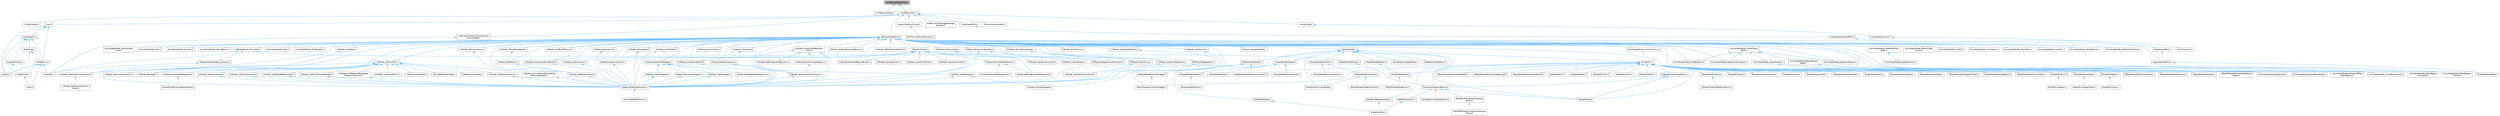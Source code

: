 digraph "ConfigAccessTracking.h"
{
 // INTERACTIVE_SVG=YES
 // LATEX_PDF_SIZE
  bgcolor="transparent";
  edge [fontname=Helvetica,fontsize=10,labelfontname=Helvetica,labelfontsize=10];
  node [fontname=Helvetica,fontsize=10,shape=box,height=0.2,width=0.4];
  Node1 [id="Node000001",label="ConfigAccessTracking.h",height=0.2,width=0.4,color="gray40", fillcolor="grey60", style="filled", fontcolor="black",tooltip=" "];
  Node1 -> Node2 [id="edge1_Node000001_Node000002",dir="back",color="steelblue1",style="solid",tooltip=" "];
  Node2 [id="Node000002",label="ConfigAccessData.h",height=0.2,width=0.4,color="grey40", fillcolor="white", style="filled",URL="$db/d33/ConfigAccessData_8h.html",tooltip=" "];
  Node1 -> Node3 [id="edge2_Node000001_Node000003",dir="back",color="steelblue1",style="solid",tooltip=" "];
  Node3 [id="Node000003",label="ConfigCacheIni.h",height=0.2,width=0.4,color="grey40", fillcolor="white", style="filled",URL="$dd/d3f/ConfigCacheIni_8h.html",tooltip=" "];
  Node3 -> Node4 [id="edge3_Node000003_Node000004",dir="back",color="steelblue1",style="solid",tooltip=" "];
  Node4 [id="Node000004",label="ConfigContext.h",height=0.2,width=0.4,color="grey40", fillcolor="white", style="filled",URL="$d7/d2e/ConfigContext_8h.html",tooltip=" "];
  Node3 -> Node5 [id="edge4_Node000003_Node000005",dir="back",color="steelblue1",style="solid",tooltip=" "];
  Node5 [id="Node000005",label="Core.h",height=0.2,width=0.4,color="grey40", fillcolor="white", style="filled",URL="$d6/dd7/Core_8h.html",tooltip=" "];
  Node5 -> Node6 [id="edge5_Node000005_Node000006",dir="back",color="steelblue1",style="solid",tooltip=" "];
  Node6 [id="Node000006",label="CoreUObject.h",height=0.2,width=0.4,color="grey40", fillcolor="white", style="filled",URL="$d0/ded/CoreUObject_8h.html",tooltip=" "];
  Node6 -> Node7 [id="edge6_Node000006_Node000007",dir="back",color="steelblue1",style="solid",tooltip=" "];
  Node7 [id="Node000007",label="Engine.h",height=0.2,width=0.4,color="grey40", fillcolor="white", style="filled",URL="$d1/d34/Public_2Engine_8h.html",tooltip=" "];
  Node6 -> Node8 [id="edge7_Node000006_Node000008",dir="back",color="steelblue1",style="solid",tooltip=" "];
  Node8 [id="Node000008",label="EngineMinimal.h",height=0.2,width=0.4,color="grey40", fillcolor="white", style="filled",URL="$d0/d2c/EngineMinimal_8h.html",tooltip=" "];
  Node8 -> Node7 [id="edge8_Node000008_Node000007",dir="back",color="steelblue1",style="solid",tooltip=" "];
  Node6 -> Node9 [id="edge9_Node000006_Node000009",dir="back",color="steelblue1",style="solid",tooltip=" "];
  Node9 [id="Node000009",label="SlateBasics.h",height=0.2,width=0.4,color="grey40", fillcolor="white", style="filled",URL="$da/d2f/SlateBasics_8h.html",tooltip=" "];
  Node9 -> Node7 [id="edge10_Node000009_Node000007",dir="back",color="steelblue1",style="solid",tooltip=" "];
  Node9 -> Node10 [id="edge11_Node000009_Node000010",dir="back",color="steelblue1",style="solid",tooltip=" "];
  Node10 [id="Node000010",label="Slate.h",height=0.2,width=0.4,color="grey40", fillcolor="white", style="filled",URL="$d2/dc0/Slate_8h.html",tooltip=" "];
  Node9 -> Node11 [id="edge12_Node000009_Node000011",dir="back",color="steelblue1",style="solid",tooltip=" "];
  Node11 [id="Node000011",label="SlateExtras.h",height=0.2,width=0.4,color="grey40", fillcolor="white", style="filled",URL="$d8/dec/SlateExtras_8h.html",tooltip=" "];
  Node11 -> Node10 [id="edge13_Node000011_Node000010",dir="back",color="steelblue1",style="solid",tooltip=" "];
  Node9 -> Node12 [id="edge14_Node000009_Node000012",dir="back",color="steelblue1",style="solid",tooltip=" "];
  Node12 [id="Node000012",label="UnrealEd.h",height=0.2,width=0.4,color="grey40", fillcolor="white", style="filled",URL="$d2/d5f/UnrealEd_8h.html",tooltip=" "];
  Node6 -> Node13 [id="edge15_Node000006_Node000013",dir="back",color="steelblue1",style="solid",tooltip=" "];
  Node13 [id="Node000013",label="SlateCore.h",height=0.2,width=0.4,color="grey40", fillcolor="white", style="filled",URL="$dc/d03/SlateCore_8h.html",tooltip=" "];
  Node13 -> Node7 [id="edge16_Node000013_Node000007",dir="back",color="steelblue1",style="solid",tooltip=" "];
  Node13 -> Node9 [id="edge17_Node000013_Node000009",dir="back",color="steelblue1",style="solid",tooltip=" "];
  Node5 -> Node7 [id="edge18_Node000005_Node000007",dir="back",color="steelblue1",style="solid",tooltip=" "];
  Node5 -> Node9 [id="edge19_Node000005_Node000009",dir="back",color="steelblue1",style="solid",tooltip=" "];
  Node3 -> Node14 [id="edge20_Node000003_Node000014",dir="back",color="steelblue1",style="solid",tooltip=" "];
  Node14 [id="Node000014",label="CoreSharedPCH.h",height=0.2,width=0.4,color="grey40", fillcolor="white", style="filled",URL="$d8/de5/CoreSharedPCH_8h.html",tooltip=" "];
  Node14 -> Node15 [id="edge21_Node000014_Node000015",dir="back",color="steelblue1",style="solid",tooltip=" "];
  Node15 [id="Node000015",label="CoreUObjectSharedPCH.h",height=0.2,width=0.4,color="grey40", fillcolor="white", style="filled",URL="$de/d2f/CoreUObjectSharedPCH_8h.html",tooltip=" "];
  Node15 -> Node16 [id="edge22_Node000015_Node000016",dir="back",color="steelblue1",style="solid",tooltip=" "];
  Node16 [id="Node000016",label="SlateSharedPCH.h",height=0.2,width=0.4,color="grey40", fillcolor="white", style="filled",URL="$d1/dfc/SlateSharedPCH_8h.html",tooltip=" "];
  Node16 -> Node17 [id="edge23_Node000016_Node000017",dir="back",color="steelblue1",style="solid",tooltip=" "];
  Node17 [id="Node000017",label="EngineSharedPCH.h",height=0.2,width=0.4,color="grey40", fillcolor="white", style="filled",URL="$dc/dbb/EngineSharedPCH_8h.html",tooltip=" "];
  Node17 -> Node18 [id="edge24_Node000017_Node000018",dir="back",color="steelblue1",style="solid",tooltip=" "];
  Node18 [id="Node000018",label="UnrealEdSharedPCH.h",height=0.2,width=0.4,color="grey40", fillcolor="white", style="filled",URL="$d1/de6/UnrealEdSharedPCH_8h.html",tooltip=" "];
  Node3 -> Node19 [id="edge25_Node000003_Node000019",dir="back",color="steelblue1",style="solid",tooltip=" "];
  Node19 [id="Node000019",label="EdGraphNodeUtils.h",height=0.2,width=0.4,color="grey40", fillcolor="white", style="filled",URL="$de/dc2/EdGraphNodeUtils_8h.html",tooltip=" "];
  Node19 -> Node20 [id="edge26_Node000019_Node000020",dir="back",color="steelblue1",style="solid",tooltip=" "];
  Node20 [id="Node000020",label="AnimGraphNode_AimOffsetLookAt.h",height=0.2,width=0.4,color="grey40", fillcolor="white", style="filled",URL="$d2/daa/AnimGraphNode__AimOffsetLookAt_8h.html",tooltip=" "];
  Node19 -> Node21 [id="edge27_Node000019_Node000021",dir="back",color="steelblue1",style="solid",tooltip=" "];
  Node21 [id="Node000021",label="AnimGraphNode_AnimDynamics.h",height=0.2,width=0.4,color="grey40", fillcolor="white", style="filled",URL="$da/dc2/AnimGraphNode__AnimDynamics_8h.html",tooltip=" "];
  Node19 -> Node22 [id="edge28_Node000019_Node000022",dir="back",color="steelblue1",style="solid",tooltip=" "];
  Node22 [id="Node000022",label="AnimGraphNode_AssetPlayer\lBase.h",height=0.2,width=0.4,color="grey40", fillcolor="white", style="filled",URL="$d1/d4f/AnimGraphNode__AssetPlayerBase_8h.html",tooltip=" "];
  Node22 -> Node23 [id="edge29_Node000022_Node000023",dir="back",color="steelblue1",style="solid",tooltip=" "];
  Node23 [id="Node000023",label="AnimGraphNode_BlendSpace\lBase.h",height=0.2,width=0.4,color="grey40", fillcolor="white", style="filled",URL="$d7/d6d/AnimGraphNode__BlendSpaceBase_8h.html",tooltip=" "];
  Node23 -> Node20 [id="edge30_Node000023_Node000020",dir="back",color="steelblue1",style="solid",tooltip=" "];
  Node23 -> Node24 [id="edge31_Node000023_Node000024",dir="back",color="steelblue1",style="solid",tooltip=" "];
  Node24 [id="Node000024",label="AnimGraphNode_BlendSpace\lEvaluator.h",height=0.2,width=0.4,color="grey40", fillcolor="white", style="filled",URL="$d0/d5d/AnimGraphNode__BlendSpaceEvaluator_8h.html",tooltip=" "];
  Node23 -> Node25 [id="edge32_Node000023_Node000025",dir="back",color="steelblue1",style="solid",tooltip=" "];
  Node25 [id="Node000025",label="AnimGraphNode_BlendSpace\lPlayer.h",height=0.2,width=0.4,color="grey40", fillcolor="white", style="filled",URL="$d2/d22/AnimGraphNode__BlendSpacePlayer_8h.html",tooltip=" "];
  Node23 -> Node26 [id="edge33_Node000023_Node000026",dir="back",color="steelblue1",style="solid",tooltip=" "];
  Node26 [id="Node000026",label="AnimGraphNode_RotationOffset\lBlendSpace.h",height=0.2,width=0.4,color="grey40", fillcolor="white", style="filled",URL="$dc/dd5/AnimGraphNode__RotationOffsetBlendSpace_8h.html",tooltip=" "];
  Node22 -> Node27 [id="edge34_Node000022_Node000027",dir="back",color="steelblue1",style="solid",tooltip=" "];
  Node27 [id="Node000027",label="AnimGraphNode_PoseByName.h",height=0.2,width=0.4,color="grey40", fillcolor="white", style="filled",URL="$d7/d02/AnimGraphNode__PoseByName_8h.html",tooltip=" "];
  Node22 -> Node28 [id="edge35_Node000022_Node000028",dir="back",color="steelblue1",style="solid",tooltip=" "];
  Node28 [id="Node000028",label="AnimGraphNode_PoseHandler.h",height=0.2,width=0.4,color="grey40", fillcolor="white", style="filled",URL="$df/dfb/AnimGraphNode__PoseHandler_8h.html",tooltip=" "];
  Node28 -> Node29 [id="edge36_Node000028_Node000029",dir="back",color="steelblue1",style="solid",tooltip=" "];
  Node29 [id="Node000029",label="AnimGraphNode_PoseBlendNode.h",height=0.2,width=0.4,color="grey40", fillcolor="white", style="filled",URL="$de/d70/AnimGraphNode__PoseBlendNode_8h.html",tooltip=" "];
  Node28 -> Node30 [id="edge37_Node000028_Node000030",dir="back",color="steelblue1",style="solid",tooltip=" "];
  Node30 [id="Node000030",label="AnimGraphNode_PoseDriver.h",height=0.2,width=0.4,color="grey40", fillcolor="white", style="filled",URL="$d7/d7d/AnimGraphNode__PoseDriver_8h.html",tooltip=" "];
  Node22 -> Node31 [id="edge38_Node000022_Node000031",dir="back",color="steelblue1",style="solid",tooltip=" "];
  Node31 [id="Node000031",label="AnimGraphNode_SequenceEvaluator.h",height=0.2,width=0.4,color="grey40", fillcolor="white", style="filled",URL="$d1/d1c/AnimGraphNode__SequenceEvaluator_8h.html",tooltip=" "];
  Node22 -> Node32 [id="edge39_Node000022_Node000032",dir="back",color="steelblue1",style="solid",tooltip=" "];
  Node32 [id="Node000032",label="AnimGraphNode_SequencePlayer.h",height=0.2,width=0.4,color="grey40", fillcolor="white", style="filled",URL="$d2/d91/AnimGraphNode__SequencePlayer_8h.html",tooltip=" "];
  Node19 -> Node33 [id="edge40_Node000019_Node000033",dir="back",color="steelblue1",style="solid",tooltip=" "];
  Node33 [id="Node000033",label="AnimGraphNode_BlendListBy\lEnum.h",height=0.2,width=0.4,color="grey40", fillcolor="white", style="filled",URL="$de/d60/AnimGraphNode__BlendListByEnum_8h.html",tooltip=" "];
  Node19 -> Node24 [id="edge41_Node000019_Node000024",dir="back",color="steelblue1",style="solid",tooltip=" "];
  Node19 -> Node25 [id="edge42_Node000019_Node000025",dir="back",color="steelblue1",style="solid",tooltip=" "];
  Node19 -> Node34 [id="edge43_Node000019_Node000034",dir="back",color="steelblue1",style="solid",tooltip=" "];
  Node34 [id="Node000034",label="AnimGraphNode_CCDIK.h",height=0.2,width=0.4,color="grey40", fillcolor="white", style="filled",URL="$df/d0d/AnimGraphNode__CCDIK_8h.html",tooltip=" "];
  Node19 -> Node35 [id="edge44_Node000019_Node000035",dir="back",color="steelblue1",style="solid",tooltip=" "];
  Node35 [id="Node000035",label="AnimGraphNode_Constraint.h",height=0.2,width=0.4,color="grey40", fillcolor="white", style="filled",URL="$d2/d98/AnimGraphNode__Constraint_8h.html",tooltip=" "];
  Node19 -> Node36 [id="edge45_Node000019_Node000036",dir="back",color="steelblue1",style="solid",tooltip=" "];
  Node36 [id="Node000036",label="AnimGraphNode_CopyBone.h",height=0.2,width=0.4,color="grey40", fillcolor="white", style="filled",URL="$dc/de6/AnimGraphNode__CopyBone_8h.html",tooltip=" "];
  Node19 -> Node37 [id="edge46_Node000019_Node000037",dir="back",color="steelblue1",style="solid",tooltip=" "];
  Node37 [id="Node000037",label="AnimGraphNode_LookAt.h",height=0.2,width=0.4,color="grey40", fillcolor="white", style="filled",URL="$dd/de3/AnimGraphNode__LookAt_8h.html",tooltip=" "];
  Node19 -> Node38 [id="edge47_Node000019_Node000038",dir="back",color="steelblue1",style="solid",tooltip=" "];
  Node38 [id="Node000038",label="AnimGraphNode_ModifyBone.h",height=0.2,width=0.4,color="grey40", fillcolor="white", style="filled",URL="$d1/d8e/AnimGraphNode__ModifyBone_8h.html",tooltip=" "];
  Node19 -> Node27 [id="edge48_Node000019_Node000027",dir="back",color="steelblue1",style="solid",tooltip=" "];
  Node19 -> Node30 [id="edge49_Node000019_Node000030",dir="back",color="steelblue1",style="solid",tooltip=" "];
  Node19 -> Node39 [id="edge50_Node000019_Node000039",dir="back",color="steelblue1",style="solid",tooltip=" "];
  Node39 [id="Node000039",label="AnimGraphNode_RotationMultiplier.h",height=0.2,width=0.4,color="grey40", fillcolor="white", style="filled",URL="$d6/d16/AnimGraphNode__RotationMultiplier_8h.html",tooltip=" "];
  Node19 -> Node26 [id="edge51_Node000019_Node000026",dir="back",color="steelblue1",style="solid",tooltip=" "];
  Node19 -> Node40 [id="edge52_Node000019_Node000040",dir="back",color="steelblue1",style="solid",tooltip=" "];
  Node40 [id="Node000040",label="AnimGraphNode_SaveCached\lPose.h",height=0.2,width=0.4,color="grey40", fillcolor="white", style="filled",URL="$df/d5e/AnimGraphNode__SaveCachedPose_8h.html",tooltip=" "];
  Node19 -> Node31 [id="edge53_Node000019_Node000031",dir="back",color="steelblue1",style="solid",tooltip=" "];
  Node19 -> Node32 [id="edge54_Node000019_Node000032",dir="back",color="steelblue1",style="solid",tooltip=" "];
  Node19 -> Node41 [id="edge55_Node000019_Node000041",dir="back",color="steelblue1",style="solid",tooltip=" "];
  Node41 [id="Node000041",label="AnimGraphNode_Slot.h",height=0.2,width=0.4,color="grey40", fillcolor="white", style="filled",URL="$df/d63/AnimGraphNode__Slot_8h.html",tooltip=" "];
  Node19 -> Node42 [id="edge56_Node000019_Node000042",dir="back",color="steelblue1",style="solid",tooltip=" "];
  Node42 [id="Node000042",label="AnimGraphNode_SplineIK.h",height=0.2,width=0.4,color="grey40", fillcolor="white", style="filled",URL="$d0/d7e/AnimGraphNode__SplineIK_8h.html",tooltip=" "];
  Node19 -> Node43 [id="edge57_Node000019_Node000043",dir="back",color="steelblue1",style="solid",tooltip=" "];
  Node43 [id="Node000043",label="AnimGraphNode_SpringBone.h",height=0.2,width=0.4,color="grey40", fillcolor="white", style="filled",URL="$dc/d38/AnimGraphNode__SpringBone_8h.html",tooltip=" "];
  Node19 -> Node44 [id="edge58_Node000019_Node000044",dir="back",color="steelblue1",style="solid",tooltip=" "];
  Node44 [id="Node000044",label="AnimGraphNode_StateMachine\lBase.h",height=0.2,width=0.4,color="grey40", fillcolor="white", style="filled",URL="$dc/d11/AnimGraphNode__StateMachineBase_8h.html",tooltip=" "];
  Node44 -> Node45 [id="edge59_Node000044_Node000045",dir="back",color="steelblue1",style="solid",tooltip=" "];
  Node45 [id="Node000045",label="AnimGraphNode_StateMachine.h",height=0.2,width=0.4,color="grey40", fillcolor="white", style="filled",URL="$d9/d4d/AnimGraphNode__StateMachine_8h.html",tooltip=" "];
  Node19 -> Node46 [id="edge60_Node000019_Node000046",dir="back",color="steelblue1",style="solid",tooltip=" "];
  Node46 [id="Node000046",label="AnimGraphNode_Trail.h",height=0.2,width=0.4,color="grey40", fillcolor="white", style="filled",URL="$d4/d5a/AnimGraphNode__Trail_8h.html",tooltip=" "];
  Node19 -> Node47 [id="edge61_Node000019_Node000047",dir="back",color="steelblue1",style="solid",tooltip=" "];
  Node47 [id="Node000047",label="AnimGraphNode_TwoBoneIK.h",height=0.2,width=0.4,color="grey40", fillcolor="white", style="filled",URL="$d1/dc2/AnimGraphNode__TwoBoneIK_8h.html",tooltip=" "];
  Node19 -> Node48 [id="edge62_Node000019_Node000048",dir="back",color="steelblue1",style="solid",tooltip=" "];
  Node48 [id="Node000048",label="EdGraphNode_Comment.h",height=0.2,width=0.4,color="grey40", fillcolor="white", style="filled",URL="$dd/d88/EdGraphNode__Comment_8h.html",tooltip=" "];
  Node48 -> Node49 [id="edge63_Node000048_Node000049",dir="back",color="steelblue1",style="solid",tooltip=" "];
  Node49 [id="Node000049",label="GraphEditorSettings.h",height=0.2,width=0.4,color="grey40", fillcolor="white", style="filled",URL="$d2/d21/GraphEditorSettings_8h.html",tooltip=" "];
  Node49 -> Node50 [id="edge64_Node000049_Node000050",dir="back",color="steelblue1",style="solid",tooltip=" "];
  Node50 [id="Node000050",label="ConnectionDrawingPolicy.h",height=0.2,width=0.4,color="grey40", fillcolor="white", style="filled",URL="$d5/dc8/ConnectionDrawingPolicy_8h.html",tooltip=" "];
  Node50 -> Node51 [id="edge65_Node000050_Node000051",dir="back",color="steelblue1",style="solid",tooltip=" "];
  Node51 [id="Node000051",label="BlueprintConnectionDrawing\lPolicy.h",height=0.2,width=0.4,color="grey40", fillcolor="white", style="filled",URL="$d2/dfc/BlueprintConnectionDrawingPolicy_8h.html",tooltip=" "];
  Node51 -> Node52 [id="edge66_Node000051_Node000052",dir="back",color="steelblue1",style="solid",tooltip=" "];
  Node52 [id="Node000052",label="RigVMEdGraphConnectionDrawing\lPolicy.h",height=0.2,width=0.4,color="grey40", fillcolor="white", style="filled",URL="$d7/df8/RigVMEdGraphConnectionDrawingPolicy_8h.html",tooltip=" "];
  Node50 -> Node53 [id="edge67_Node000050_Node000053",dir="back",color="steelblue1",style="solid",tooltip=" "];
  Node53 [id="Node000053",label="DataflowSchema.h",height=0.2,width=0.4,color="grey40", fillcolor="white", style="filled",URL="$da/dd4/DataflowSchema_8h.html",tooltip=" "];
  Node53 -> Node54 [id="edge68_Node000053_Node000054",dir="back",color="steelblue1",style="solid",tooltip=" "];
  Node54 [id="Node000054",label="DataflowEditor.h",height=0.2,width=0.4,color="grey40", fillcolor="white", style="filled",URL="$d9/d93/DataflowEditor_8h.html",tooltip=" "];
  Node50 -> Node55 [id="edge69_Node000050_Node000055",dir="back",color="steelblue1",style="solid",tooltip=" "];
  Node55 [id="Node000055",label="SGraphPanel.h",height=0.2,width=0.4,color="grey40", fillcolor="white", style="filled",URL="$d2/dcf/SGraphPanel_8h.html",tooltip=" "];
  Node50 -> Node56 [id="edge70_Node000050_Node000056",dir="back",color="steelblue1",style="solid",tooltip=" "];
  Node56 [id="Node000056",label="SoundSubmixGraphSchema.h",height=0.2,width=0.4,color="grey40", fillcolor="white", style="filled",URL="$dc/ddf/SoundSubmixGraphSchema_8h.html",tooltip=" "];
  Node48 -> Node57 [id="edge71_Node000048_Node000057",dir="back",color="steelblue1",style="solid",tooltip=" "];
  Node57 [id="Node000057",label="MaterialGraphNode_Comment.h",height=0.2,width=0.4,color="grey40", fillcolor="white", style="filled",URL="$da/db6/MaterialGraphNode__Comment_8h.html",tooltip=" "];
  Node57 -> Node12 [id="edge72_Node000057_Node000012",dir="back",color="steelblue1",style="solid",tooltip=" "];
  Node48 -> Node12 [id="edge73_Node000048_Node000012",dir="back",color="steelblue1",style="solid",tooltip=" "];
  Node19 -> Node17 [id="edge74_Node000019_Node000017",dir="back",color="steelblue1",style="solid",tooltip=" "];
  Node19 -> Node58 [id="edge75_Node000019_Node000058",dir="back",color="steelblue1",style="solid",tooltip=" "];
  Node58 [id="Node000058",label="K2Node_ActorBoundEvent.h",height=0.2,width=0.4,color="grey40", fillcolor="white", style="filled",URL="$d8/db3/K2Node__ActorBoundEvent_8h.html",tooltip=" "];
  Node58 -> Node59 [id="edge76_Node000058_Node000059",dir="back",color="steelblue1",style="solid",tooltip=" "];
  Node59 [id="Node000059",label="BlueprintGraphDefinitions.h",height=0.2,width=0.4,color="grey40", fillcolor="white", style="filled",URL="$d7/d5e/BlueprintGraphDefinitions_8h.html",tooltip=" "];
  Node59 -> Node60 [id="edge77_Node000059_Node000060",dir="back",color="steelblue1",style="solid",tooltip=" "];
  Node60 [id="Node000060",label="AnimGraphDefinitions.h",height=0.2,width=0.4,color="grey40", fillcolor="white", style="filled",URL="$d9/d78/AnimGraphDefinitions_8h.html",tooltip=" "];
  Node19 -> Node61 [id="edge78_Node000019_Node000061",dir="back",color="steelblue1",style="solid",tooltip=" "];
  Node61 [id="Node000061",label="K2Node_AssignDelegate.h",height=0.2,width=0.4,color="grey40", fillcolor="white", style="filled",URL="$d1/dcc/K2Node__AssignDelegate_8h.html",tooltip=" "];
  Node19 -> Node62 [id="edge79_Node000019_Node000062",dir="back",color="steelblue1",style="solid",tooltip=" "];
  Node62 [id="Node000062",label="K2Node_BaseMCDelegate.h",height=0.2,width=0.4,color="grey40", fillcolor="white", style="filled",URL="$dd/d9b/K2Node__BaseMCDelegate_8h.html",tooltip=" "];
  Node62 -> Node63 [id="edge80_Node000062_Node000063",dir="back",color="steelblue1",style="solid",tooltip=" "];
  Node63 [id="Node000063",label="BlueprintDelegateNodeSpawner.h",height=0.2,width=0.4,color="grey40", fillcolor="white", style="filled",URL="$dc/d16/BlueprintDelegateNodeSpawner_8h.html",tooltip=" "];
  Node62 -> Node64 [id="edge81_Node000062_Node000064",dir="back",color="steelblue1",style="solid",tooltip=" "];
  Node64 [id="Node000064",label="K2Node_AddDelegate.h",height=0.2,width=0.4,color="grey40", fillcolor="white", style="filled",URL="$d5/dc7/K2Node__AddDelegate_8h.html",tooltip=" "];
  Node64 -> Node59 [id="edge82_Node000064_Node000059",dir="back",color="steelblue1",style="solid",tooltip=" "];
  Node64 -> Node61 [id="edge83_Node000064_Node000061",dir="back",color="steelblue1",style="solid",tooltip=" "];
  Node62 -> Node65 [id="edge84_Node000062_Node000065",dir="back",color="steelblue1",style="solid",tooltip=" "];
  Node65 [id="Node000065",label="K2Node_CallDelegate.h",height=0.2,width=0.4,color="grey40", fillcolor="white", style="filled",URL="$db/de6/K2Node__CallDelegate_8h.html",tooltip=" "];
  Node65 -> Node59 [id="edge85_Node000065_Node000059",dir="back",color="steelblue1",style="solid",tooltip=" "];
  Node62 -> Node66 [id="edge86_Node000062_Node000066",dir="back",color="steelblue1",style="solid",tooltip=" "];
  Node66 [id="Node000066",label="K2Node_ClearDelegate.h",height=0.2,width=0.4,color="grey40", fillcolor="white", style="filled",URL="$dd/d78/K2Node__ClearDelegate_8h.html",tooltip=" "];
  Node66 -> Node59 [id="edge87_Node000066_Node000059",dir="back",color="steelblue1",style="solid",tooltip=" "];
  Node62 -> Node67 [id="edge88_Node000062_Node000067",dir="back",color="steelblue1",style="solid",tooltip=" "];
  Node67 [id="Node000067",label="K2Node_RemoveDelegate.h",height=0.2,width=0.4,color="grey40", fillcolor="white", style="filled",URL="$dd/d54/K2Node__RemoveDelegate_8h.html",tooltip=" "];
  Node67 -> Node59 [id="edge89_Node000067_Node000059",dir="back",color="steelblue1",style="solid",tooltip=" "];
  Node19 -> Node68 [id="edge90_Node000019_Node000068",dir="back",color="steelblue1",style="solid",tooltip=" "];
  Node68 [id="Node000068",label="K2Node_BreakStruct.h",height=0.2,width=0.4,color="grey40", fillcolor="white", style="filled",URL="$df/d93/K2Node__BreakStruct_8h.html",tooltip=" "];
  Node68 -> Node59 [id="edge91_Node000068_Node000059",dir="back",color="steelblue1",style="solid",tooltip=" "];
  Node19 -> Node69 [id="edge92_Node000019_Node000069",dir="back",color="steelblue1",style="solid",tooltip=" "];
  Node69 [id="Node000069",label="K2Node_CallFunction.h",height=0.2,width=0.4,color="grey40", fillcolor="white", style="filled",URL="$d5/d5f/K2Node__CallFunction_8h.html",tooltip=" "];
  Node69 -> Node70 [id="edge93_Node000069_Node000070",dir="back",color="steelblue1",style="solid",tooltip=" "];
  Node70 [id="Node000070",label="CallFunctionHandler.h",height=0.2,width=0.4,color="grey40", fillcolor="white", style="filled",URL="$d3/d6d/CallFunctionHandler_8h.html",tooltip=" "];
  Node69 -> Node71 [id="edge94_Node000069_Node000071",dir="back",color="steelblue1",style="solid",tooltip=" "];
  Node71 [id="Node000071",label="K2Node_AddComponent.h",height=0.2,width=0.4,color="grey40", fillcolor="white", style="filled",URL="$d9/dc9/K2Node__AddComponent_8h.html",tooltip=" "];
  Node71 -> Node59 [id="edge95_Node000071_Node000059",dir="back",color="steelblue1",style="solid",tooltip=" "];
  Node69 -> Node72 [id="edge96_Node000069_Node000072",dir="back",color="steelblue1",style="solid",tooltip=" "];
  Node72 [id="Node000072",label="K2Node_AnimGetter.h",height=0.2,width=0.4,color="grey40", fillcolor="white", style="filled",URL="$dc/d9a/K2Node__AnimGetter_8h.html",tooltip=" "];
  Node69 -> Node73 [id="edge97_Node000069_Node000073",dir="back",color="steelblue1",style="solid",tooltip=" "];
  Node73 [id="Node000073",label="K2Node_CallArrayFunction.h",height=0.2,width=0.4,color="grey40", fillcolor="white", style="filled",URL="$d7/d2f/K2Node__CallArrayFunction_8h.html",tooltip=" "];
  Node73 -> Node59 [id="edge98_Node000073_Node000059",dir="back",color="steelblue1",style="solid",tooltip=" "];
  Node69 -> Node74 [id="edge99_Node000069_Node000074",dir="back",color="steelblue1",style="solid",tooltip=" "];
  Node74 [id="Node000074",label="K2Node_CallDataTableFunction.h",height=0.2,width=0.4,color="grey40", fillcolor="white", style="filled",URL="$df/dc4/K2Node__CallDataTableFunction_8h.html",tooltip=" "];
  Node74 -> Node59 [id="edge100_Node000074_Node000059",dir="back",color="steelblue1",style="solid",tooltip=" "];
  Node69 -> Node75 [id="edge101_Node000069_Node000075",dir="back",color="steelblue1",style="solid",tooltip=" "];
  Node75 [id="Node000075",label="K2Node_CallFunctionOnMember.h",height=0.2,width=0.4,color="grey40", fillcolor="white", style="filled",URL="$d8/d2f/K2Node__CallFunctionOnMember_8h.html",tooltip=" "];
  Node75 -> Node59 [id="edge102_Node000075_Node000059",dir="back",color="steelblue1",style="solid",tooltip=" "];
  Node69 -> Node76 [id="edge103_Node000069_Node000076",dir="back",color="steelblue1",style="solid",tooltip=" "];
  Node76 [id="Node000076",label="K2Node_CallMaterialParameter\lCollectionFunction.h",height=0.2,width=0.4,color="grey40", fillcolor="white", style="filled",URL="$d5/dd2/K2Node__CallMaterialParameterCollectionFunction_8h.html",tooltip=" "];
  Node76 -> Node59 [id="edge104_Node000076_Node000059",dir="back",color="steelblue1",style="solid",tooltip=" "];
  Node69 -> Node77 [id="edge105_Node000069_Node000077",dir="back",color="steelblue1",style="solid",tooltip=" "];
  Node77 [id="Node000077",label="K2Node_CallParentFunction.h",height=0.2,width=0.4,color="grey40", fillcolor="white", style="filled",URL="$df/d77/K2Node__CallParentFunction_8h.html",tooltip=" "];
  Node77 -> Node59 [id="edge106_Node000077_Node000059",dir="back",color="steelblue1",style="solid",tooltip=" "];
  Node69 -> Node78 [id="edge107_Node000069_Node000078",dir="back",color="steelblue1",style="solid",tooltip=" "];
  Node78 [id="Node000078",label="K2Node_CommutativeAssociative\lBinaryOperator.h",height=0.2,width=0.4,color="grey40", fillcolor="white", style="filled",URL="$da/d85/K2Node__CommutativeAssociativeBinaryOperator_8h.html",tooltip=" "];
  Node78 -> Node59 [id="edge108_Node000078_Node000059",dir="back",color="steelblue1",style="solid",tooltip=" "];
  Node69 -> Node79 [id="edge109_Node000069_Node000079",dir="back",color="steelblue1",style="solid",tooltip=" "];
  Node79 [id="Node000079",label="K2Node_GetInputAxisKeyValue.h",height=0.2,width=0.4,color="grey40", fillcolor="white", style="filled",URL="$d3/d5c/K2Node__GetInputAxisKeyValue_8h.html",tooltip=" "];
  Node79 -> Node80 [id="edge110_Node000079_Node000080",dir="back",color="steelblue1",style="solid",tooltip=" "];
  Node80 [id="Node000080",label="K2Node_GetInputVectorAxis\lValue.h",height=0.2,width=0.4,color="grey40", fillcolor="white", style="filled",URL="$da/dd9/K2Node__GetInputVectorAxisValue_8h.html",tooltip=" "];
  Node69 -> Node81 [id="edge111_Node000069_Node000081",dir="back",color="steelblue1",style="solid",tooltip=" "];
  Node81 [id="Node000081",label="K2Node_GetInputAxisValue.h",height=0.2,width=0.4,color="grey40", fillcolor="white", style="filled",URL="$db/d9b/K2Node__GetInputAxisValue_8h.html",tooltip=" "];
  Node69 -> Node82 [id="edge112_Node000069_Node000082",dir="back",color="steelblue1",style="solid",tooltip=" "];
  Node82 [id="Node000082",label="K2Node_InstancedStruct.h",height=0.2,width=0.4,color="grey40", fillcolor="white", style="filled",URL="$dd/d8a/K2Node__InstancedStruct_8h.html",tooltip=" "];
  Node69 -> Node83 [id="edge113_Node000069_Node000083",dir="back",color="steelblue1",style="solid",tooltip=" "];
  Node83 [id="Node000083",label="K2Node_Message.h",height=0.2,width=0.4,color="grey40", fillcolor="white", style="filled",URL="$d3/deb/K2Node__Message_8h.html",tooltip=" "];
  Node69 -> Node84 [id="edge114_Node000069_Node000084",dir="back",color="steelblue1",style="solid",tooltip=" "];
  Node84 [id="Node000084",label="K2Node_PromotableOperator.h",height=0.2,width=0.4,color="grey40", fillcolor="white", style="filled",URL="$db/d96/K2Node__PromotableOperator_8h.html",tooltip=" "];
  Node84 -> Node85 [id="edge115_Node000084_Node000085",dir="back",color="steelblue1",style="solid",tooltip=" "];
  Node85 [id="Node000085",label="SGraphNodePromotableOperator.h",height=0.2,width=0.4,color="grey40", fillcolor="white", style="filled",URL="$d6/d38/SGraphNodePromotableOperator_8h.html",tooltip=" "];
  Node69 -> Node86 [id="edge116_Node000069_Node000086",dir="back",color="steelblue1",style="solid",tooltip=" "];
  Node86 [id="Node000086",label="SFixupSelfContextDlg.h",height=0.2,width=0.4,color="grey40", fillcolor="white", style="filled",URL="$d5/da4/SFixupSelfContextDlg_8h.html",tooltip=" "];
  Node19 -> Node87 [id="edge117_Node000019_Node000087",dir="back",color="steelblue1",style="solid",tooltip=" "];
  Node87 [id="Node000087",label="K2Node_CastByteToEnum.h",height=0.2,width=0.4,color="grey40", fillcolor="white", style="filled",URL="$d7/dcf/K2Node__CastByteToEnum_8h.html",tooltip=" "];
  Node19 -> Node88 [id="edge118_Node000019_Node000088",dir="back",color="steelblue1",style="solid",tooltip=" "];
  Node88 [id="Node000088",label="K2Node_ComponentBoundEvent.h",height=0.2,width=0.4,color="grey40", fillcolor="white", style="filled",URL="$d7/d15/K2Node__ComponentBoundEvent_8h.html",tooltip=" "];
  Node88 -> Node59 [id="edge119_Node000088_Node000059",dir="back",color="steelblue1",style="solid",tooltip=" "];
  Node19 -> Node89 [id="edge120_Node000019_Node000089",dir="back",color="steelblue1",style="solid",tooltip=" "];
  Node89 [id="Node000089",label="K2Node_Composite.h",height=0.2,width=0.4,color="grey40", fillcolor="white", style="filled",URL="$d9/d9a/K2Node__Composite_8h.html",tooltip=" "];
  Node89 -> Node90 [id="edge121_Node000089_Node000090",dir="back",color="steelblue1",style="solid",tooltip=" "];
  Node90 [id="Node000090",label="K2Node_MathExpression.h",height=0.2,width=0.4,color="grey40", fillcolor="white", style="filled",URL="$d4/de7/K2Node__MathExpression_8h.html",tooltip=" "];
  Node90 -> Node59 [id="edge122_Node000090_Node000059",dir="back",color="steelblue1",style="solid",tooltip=" "];
  Node19 -> Node91 [id="edge123_Node000019_Node000091",dir="back",color="steelblue1",style="solid",tooltip=" "];
  Node91 [id="Node000091",label="K2Node_ConstructObjectFrom\lClass.h",height=0.2,width=0.4,color="grey40", fillcolor="white", style="filled",URL="$d6/de4/K2Node__ConstructObjectFromClass_8h.html",tooltip=" "];
  Node91 -> Node59 [id="edge124_Node000091_Node000059",dir="back",color="steelblue1",style="solid",tooltip=" "];
  Node91 -> Node92 [id="edge125_Node000091_Node000092",dir="back",color="steelblue1",style="solid",tooltip=" "];
  Node92 [id="Node000092",label="K2Node_AddComponentByClass.h",height=0.2,width=0.4,color="grey40", fillcolor="white", style="filled",URL="$df/de1/K2Node__AddComponentByClass_8h.html",tooltip=" "];
  Node91 -> Node93 [id="edge126_Node000091_Node000093",dir="back",color="steelblue1",style="solid",tooltip=" "];
  Node93 [id="Node000093",label="K2Node_GenericCreateObject.h",height=0.2,width=0.4,color="grey40", fillcolor="white", style="filled",URL="$d7/d9f/K2Node__GenericCreateObject_8h.html",tooltip=" "];
  Node93 -> Node94 [id="edge127_Node000093_Node000094",dir="back",color="steelblue1",style="solid",tooltip=" "];
  Node94 [id="Node000094",label="K2Node_SpawnActorFromClass.h",height=0.2,width=0.4,color="grey40", fillcolor="white", style="filled",URL="$dc/d71/K2Node__SpawnActorFromClass_8h.html",tooltip=" "];
  Node94 -> Node59 [id="edge128_Node000094_Node000059",dir="back",color="steelblue1",style="solid",tooltip=" "];
  Node91 -> Node94 [id="edge129_Node000091_Node000094",dir="back",color="steelblue1",style="solid",tooltip=" "];
  Node19 -> Node95 [id="edge130_Node000019_Node000095",dir="back",color="steelblue1",style="solid",tooltip=" "];
  Node95 [id="Node000095",label="K2Node_CustomEvent.h",height=0.2,width=0.4,color="grey40", fillcolor="white", style="filled",URL="$d1/d06/K2Node__CustomEvent_8h.html",tooltip=" "];
  Node95 -> Node59 [id="edge131_Node000095_Node000059",dir="back",color="steelblue1",style="solid",tooltip=" "];
  Node19 -> Node96 [id="edge132_Node000019_Node000096",dir="back",color="steelblue1",style="solid",tooltip=" "];
  Node96 [id="Node000096",label="K2Node_DelegateSet.h",height=0.2,width=0.4,color="grey40", fillcolor="white", style="filled",URL="$d0/d7b/K2Node__DelegateSet_8h.html",tooltip=" "];
  Node96 -> Node59 [id="edge133_Node000096_Node000059",dir="back",color="steelblue1",style="solid",tooltip=" "];
  Node19 -> Node97 [id="edge134_Node000019_Node000097",dir="back",color="steelblue1",style="solid",tooltip=" "];
  Node97 [id="Node000097",label="K2Node_DynamicCast.h",height=0.2,width=0.4,color="grey40", fillcolor="white", style="filled",URL="$dc/d1c/K2Node__DynamicCast_8h.html",tooltip=" "];
  Node97 -> Node59 [id="edge135_Node000097_Node000059",dir="back",color="steelblue1",style="solid",tooltip=" "];
  Node97 -> Node98 [id="edge136_Node000097_Node000098",dir="back",color="steelblue1",style="solid",tooltip=" "];
  Node98 [id="Node000098",label="K2Node_ClassDynamicCast.h",height=0.2,width=0.4,color="grey40", fillcolor="white", style="filled",URL="$d1/d23/K2Node__ClassDynamicCast_8h.html",tooltip=" "];
  Node19 -> Node99 [id="edge137_Node000019_Node000099",dir="back",color="steelblue1",style="solid",tooltip=" "];
  Node99 [id="Node000099",label="K2Node_EnumLiteral.h",height=0.2,width=0.4,color="grey40", fillcolor="white", style="filled",URL="$d3/d1c/K2Node__EnumLiteral_8h.html",tooltip=" "];
  Node19 -> Node100 [id="edge138_Node000019_Node000100",dir="back",color="steelblue1",style="solid",tooltip=" "];
  Node100 [id="Node000100",label="K2Node_Event.h",height=0.2,width=0.4,color="grey40", fillcolor="white", style="filled",URL="$dd/d9e/K2Node__Event_8h.html",tooltip=" "];
  Node100 -> Node101 [id="edge139_Node000100_Node000101",dir="back",color="steelblue1",style="solid",tooltip=" "];
  Node101 [id="Node000101",label="BlueprintBoundEventNodeSpawner.h",height=0.2,width=0.4,color="grey40", fillcolor="white", style="filled",URL="$dc/d31/BlueprintBoundEventNodeSpawner_8h.html",tooltip=" "];
  Node100 -> Node102 [id="edge140_Node000100_Node000102",dir="back",color="steelblue1",style="solid",tooltip=" "];
  Node102 [id="Node000102",label="BlueprintEventNodeSpawner.h",height=0.2,width=0.4,color="grey40", fillcolor="white", style="filled",URL="$d4/dd3/BlueprintEventNodeSpawner_8h.html",tooltip=" "];
  Node102 -> Node103 [id="edge141_Node000102_Node000103",dir="back",color="steelblue1",style="solid",tooltip=" "];
  Node103 [id="Node000103",label="AnimNotifyEventNodeSpawner.h",height=0.2,width=0.4,color="grey40", fillcolor="white", style="filled",URL="$d9/d16/AnimNotifyEventNodeSpawner_8h.html",tooltip=" "];
  Node102 -> Node101 [id="edge142_Node000102_Node000101",dir="back",color="steelblue1",style="solid",tooltip=" "];
  Node100 -> Node58 [id="edge143_Node000100_Node000058",dir="back",color="steelblue1",style="solid",tooltip=" "];
  Node100 -> Node88 [id="edge144_Node000100_Node000088",dir="back",color="steelblue1",style="solid",tooltip=" "];
  Node100 -> Node95 [id="edge145_Node000100_Node000095",dir="back",color="steelblue1",style="solid",tooltip=" "];
  Node100 -> Node104 [id="edge146_Node000100_Node000104",dir="back",color="steelblue1",style="solid",tooltip=" "];
  Node104 [id="Node000104",label="K2Node_GeneratedBoundEvent.h",height=0.2,width=0.4,color="grey40", fillcolor="white", style="filled",URL="$d4/dc1/K2Node__GeneratedBoundEvent_8h.html",tooltip=" "];
  Node100 -> Node105 [id="edge147_Node000100_Node000105",dir="back",color="steelblue1",style="solid",tooltip=" "];
  Node105 [id="Node000105",label="K2Node_InputActionEvent.h",height=0.2,width=0.4,color="grey40", fillcolor="white", style="filled",URL="$d6/dec/K2Node__InputActionEvent_8h.html",tooltip=" "];
  Node100 -> Node106 [id="edge148_Node000100_Node000106",dir="back",color="steelblue1",style="solid",tooltip=" "];
  Node106 [id="Node000106",label="K2Node_InputAxisEvent.h",height=0.2,width=0.4,color="grey40", fillcolor="white", style="filled",URL="$d5/dd9/K2Node__InputAxisEvent_8h.html",tooltip=" "];
  Node106 -> Node59 [id="edge149_Node000106_Node000059",dir="back",color="steelblue1",style="solid",tooltip=" "];
  Node100 -> Node107 [id="edge150_Node000100_Node000107",dir="back",color="steelblue1",style="solid",tooltip=" "];
  Node107 [id="Node000107",label="K2Node_InputAxisKeyEvent.h",height=0.2,width=0.4,color="grey40", fillcolor="white", style="filled",URL="$d8/d36/K2Node__InputAxisKeyEvent_8h.html",tooltip=" "];
  Node107 -> Node108 [id="edge151_Node000107_Node000108",dir="back",color="steelblue1",style="solid",tooltip=" "];
  Node108 [id="Node000108",label="K2Node_InputVectorAxisEvent.h",height=0.2,width=0.4,color="grey40", fillcolor="white", style="filled",URL="$dd/dfc/K2Node__InputVectorAxisEvent_8h.html",tooltip=" "];
  Node100 -> Node109 [id="edge152_Node000100_Node000109",dir="back",color="steelblue1",style="solid",tooltip=" "];
  Node109 [id="Node000109",label="K2Node_InputKeyEvent.h",height=0.2,width=0.4,color="grey40", fillcolor="white", style="filled",URL="$df/d76/K2Node__InputKeyEvent_8h.html",tooltip=" "];
  Node100 -> Node110 [id="edge153_Node000100_Node000110",dir="back",color="steelblue1",style="solid",tooltip=" "];
  Node110 [id="Node000110",label="K2Node_InputTouchEvent.h",height=0.2,width=0.4,color="grey40", fillcolor="white", style="filled",URL="$d3/d61/K2Node__InputTouchEvent_8h.html",tooltip=" "];
  Node100 -> Node111 [id="edge154_Node000100_Node000111",dir="back",color="steelblue1",style="solid",tooltip=" "];
  Node111 [id="Node000111",label="K2Node_WidgetAnimationEvent.h",height=0.2,width=0.4,color="grey40", fillcolor="white", style="filled",URL="$da/d54/K2Node__WidgetAnimationEvent_8h.html",tooltip=" "];
  Node19 -> Node112 [id="edge155_Node000019_Node000112",dir="back",color="steelblue1",style="solid",tooltip=" "];
  Node112 [id="Node000112",label="K2Node_ForEachElementInEnum.h",height=0.2,width=0.4,color="grey40", fillcolor="white", style="filled",URL="$d2/d15/K2Node__ForEachElementInEnum_8h.html",tooltip=" "];
  Node19 -> Node104 [id="edge156_Node000019_Node000104",dir="back",color="steelblue1",style="solid",tooltip=" "];
  Node19 -> Node113 [id="edge157_Node000019_Node000113",dir="back",color="steelblue1",style="solid",tooltip=" "];
  Node113 [id="Node000113",label="K2Node_GetDataTableRow.h",height=0.2,width=0.4,color="grey40", fillcolor="white", style="filled",URL="$d5/d7f/K2Node__GetDataTableRow_8h.html",tooltip=" "];
  Node113 -> Node59 [id="edge158_Node000113_Node000059",dir="back",color="steelblue1",style="solid",tooltip=" "];
  Node19 -> Node79 [id="edge159_Node000019_Node000079",dir="back",color="steelblue1",style="solid",tooltip=" "];
  Node19 -> Node81 [id="edge160_Node000019_Node000081",dir="back",color="steelblue1",style="solid",tooltip=" "];
  Node19 -> Node114 [id="edge161_Node000019_Node000114",dir="back",color="steelblue1",style="solid",tooltip=" "];
  Node114 [id="Node000114",label="K2Node_GetNumEnumEntries.h",height=0.2,width=0.4,color="grey40", fillcolor="white", style="filled",URL="$d6/d60/K2Node__GetNumEnumEntries_8h.html",tooltip=" "];
  Node19 -> Node115 [id="edge162_Node000019_Node000115",dir="back",color="steelblue1",style="solid",tooltip=" "];
  Node115 [id="Node000115",label="K2Node_InputAction.h",height=0.2,width=0.4,color="grey40", fillcolor="white", style="filled",URL="$d7/d16/K2Node__InputAction_8h.html",tooltip=" "];
  Node115 -> Node59 [id="edge163_Node000115_Node000059",dir="back",color="steelblue1",style="solid",tooltip=" "];
  Node19 -> Node106 [id="edge164_Node000019_Node000106",dir="back",color="steelblue1",style="solid",tooltip=" "];
  Node19 -> Node107 [id="edge165_Node000019_Node000107",dir="back",color="steelblue1",style="solid",tooltip=" "];
  Node19 -> Node116 [id="edge166_Node000019_Node000116",dir="back",color="steelblue1",style="solid",tooltip=" "];
  Node116 [id="Node000116",label="K2Node_InputKey.h",height=0.2,width=0.4,color="grey40", fillcolor="white", style="filled",URL="$d2/dd5/K2Node__InputKey_8h.html",tooltip=" "];
  Node116 -> Node59 [id="edge167_Node000116_Node000059",dir="back",color="steelblue1",style="solid",tooltip=" "];
  Node19 -> Node117 [id="edge168_Node000019_Node000117",dir="back",color="steelblue1",style="solid",tooltip=" "];
  Node117 [id="Node000117",label="K2Node_MacroInstance.h",height=0.2,width=0.4,color="grey40", fillcolor="white", style="filled",URL="$d1/d45/K2Node__MacroInstance_8h.html",tooltip=" "];
  Node117 -> Node59 [id="edge169_Node000117_Node000059",dir="back",color="steelblue1",style="solid",tooltip=" "];
  Node19 -> Node118 [id="edge170_Node000019_Node000118",dir="back",color="steelblue1",style="solid",tooltip=" "];
  Node118 [id="Node000118",label="K2Node_MakeStruct.h",height=0.2,width=0.4,color="grey40", fillcolor="white", style="filled",URL="$de/de5/K2Node__MakeStruct_8h.html",tooltip=" "];
  Node118 -> Node119 [id="edge171_Node000118_Node000119",dir="back",color="steelblue1",style="solid",tooltip=" "];
  Node119 [id="Node000119",label="K2Node_SetFieldsInStruct.h",height=0.2,width=0.4,color="grey40", fillcolor="white", style="filled",URL="$d0/d0c/K2Node__SetFieldsInStruct_8h.html",tooltip=" "];
  Node119 -> Node59 [id="edge172_Node000119_Node000059",dir="back",color="steelblue1",style="solid",tooltip=" "];
  Node19 -> Node90 [id="edge173_Node000019_Node000090",dir="back",color="steelblue1",style="solid",tooltip=" "];
  Node19 -> Node83 [id="edge174_Node000019_Node000083",dir="back",color="steelblue1",style="solid",tooltip=" "];
  Node19 -> Node119 [id="edge175_Node000019_Node000119",dir="back",color="steelblue1",style="solid",tooltip=" "];
  Node19 -> Node120 [id="edge176_Node000019_Node000120",dir="back",color="steelblue1",style="solid",tooltip=" "];
  Node120 [id="Node000120",label="K2Node_SpawnActor.h",height=0.2,width=0.4,color="grey40", fillcolor="white", style="filled",URL="$df/dd1/K2Node__SpawnActor_8h.html",tooltip=" "];
  Node120 -> Node59 [id="edge177_Node000120_Node000059",dir="back",color="steelblue1",style="solid",tooltip=" "];
  Node19 -> Node94 [id="edge178_Node000019_Node000094",dir="back",color="steelblue1",style="solid",tooltip=" "];
  Node19 -> Node121 [id="edge179_Node000019_Node000121",dir="back",color="steelblue1",style="solid",tooltip=" "];
  Node121 [id="Node000121",label="K2Node_StructMemberGet.h",height=0.2,width=0.4,color="grey40", fillcolor="white", style="filled",URL="$d3/d37/K2Node__StructMemberGet_8h.html",tooltip=" "];
  Node121 -> Node68 [id="edge180_Node000121_Node000068",dir="back",color="steelblue1",style="solid",tooltip=" "];
  Node19 -> Node122 [id="edge181_Node000019_Node000122",dir="back",color="steelblue1",style="solid",tooltip=" "];
  Node122 [id="Node000122",label="K2Node_StructMemberSet.h",height=0.2,width=0.4,color="grey40", fillcolor="white", style="filled",URL="$df/d40/K2Node__StructMemberSet_8h.html",tooltip=" "];
  Node122 -> Node118 [id="edge182_Node000122_Node000118",dir="back",color="steelblue1",style="solid",tooltip=" "];
  Node19 -> Node123 [id="edge183_Node000019_Node000123",dir="back",color="steelblue1",style="solid",tooltip=" "];
  Node123 [id="Node000123",label="K2Node_SwitchEnum.h",height=0.2,width=0.4,color="grey40", fillcolor="white", style="filled",URL="$d1/df5/K2Node__SwitchEnum_8h.html",tooltip=" "];
  Node19 -> Node124 [id="edge184_Node000019_Node000124",dir="back",color="steelblue1",style="solid",tooltip=" "];
  Node124 [id="Node000124",label="K2Node_TemporaryVariable.h",height=0.2,width=0.4,color="grey40", fillcolor="white", style="filled",URL="$d1/d6a/K2Node__TemporaryVariable_8h.html",tooltip=" "];
  Node124 -> Node59 [id="edge185_Node000124_Node000059",dir="back",color="steelblue1",style="solid",tooltip=" "];
  Node124 -> Node125 [id="edge186_Node000124_Node000125",dir="back",color="steelblue1",style="solid",tooltip=" "];
  Node125 [id="Node000125",label="K2Node_LocalVariable.h",height=0.2,width=0.4,color="grey40", fillcolor="white", style="filled",URL="$d4/d4f/K2Node__LocalVariable_8h.html",tooltip=" "];
  Node19 -> Node126 [id="edge187_Node000019_Node000126",dir="back",color="steelblue1",style="solid",tooltip=" "];
  Node126 [id="Node000126",label="K2Node_VariableGet.h",height=0.2,width=0.4,color="grey40", fillcolor="white", style="filled",URL="$d3/de0/K2Node__VariableGet_8h.html",tooltip=" "];
  Node126 -> Node59 [id="edge188_Node000126_Node000059",dir="back",color="steelblue1",style="solid",tooltip=" "];
  Node19 -> Node127 [id="edge189_Node000019_Node000127",dir="back",color="steelblue1",style="solid",tooltip=" "];
  Node127 [id="Node000127",label="K2Node_VariableSet.h",height=0.2,width=0.4,color="grey40", fillcolor="white", style="filled",URL="$d9/d54/K2Node__VariableSet_8h.html",tooltip=" "];
  Node127 -> Node59 [id="edge190_Node000127_Node000059",dir="back",color="steelblue1",style="solid",tooltip=" "];
  Node19 -> Node128 [id="edge191_Node000019_Node000128",dir="back",color="steelblue1",style="solid",tooltip=" "];
  Node128 [id="Node000128",label="K2Node_VariableSetRef.h",height=0.2,width=0.4,color="grey40", fillcolor="white", style="filled",URL="$dc/de5/K2Node__VariableSetRef_8h.html",tooltip=" "];
  Node19 -> Node111 [id="edge192_Node000019_Node000111",dir="back",color="steelblue1",style="solid",tooltip=" "];
  Node19 -> Node129 [id="edge193_Node000019_Node000129",dir="back",color="steelblue1",style="solid",tooltip=" "];
  Node129 [id="Node000129",label="SGraphNode.h",height=0.2,width=0.4,color="grey40", fillcolor="white", style="filled",URL="$d2/d30/SGraphNode_8h.html",tooltip=" "];
  Node129 -> Node130 [id="edge194_Node000129_Node000130",dir="back",color="steelblue1",style="solid",tooltip=" "];
  Node130 [id="Node000130",label="DataflowGraphEditor.h",height=0.2,width=0.4,color="grey40", fillcolor="white", style="filled",URL="$d4/dfa/DataflowGraphEditor_8h.html",tooltip=" "];
  Node129 -> Node131 [id="edge195_Node000129_Node000131",dir="back",color="steelblue1",style="solid",tooltip=" "];
  Node131 [id="Node000131",label="DataflowSCommentNode.h",height=0.2,width=0.4,color="grey40", fillcolor="white", style="filled",URL="$de/dd7/DataflowSCommentNode_8h.html",tooltip=" "];
  Node129 -> Node132 [id="edge196_Node000129_Node000132",dir="back",color="steelblue1",style="solid",tooltip=" "];
  Node132 [id="Node000132",label="DataflowSNode.h",height=0.2,width=0.4,color="grey40", fillcolor="white", style="filled",URL="$d8/d5a/DataflowSNode_8h.html",tooltip=" "];
  Node132 -> Node54 [id="edge197_Node000132_Node000054",dir="back",color="steelblue1",style="solid",tooltip=" "];
  Node129 -> Node133 [id="edge198_Node000129_Node000133",dir="back",color="steelblue1",style="solid",tooltip=" "];
  Node133 [id="Node000133",label="DataflowSNodeFactories.h",height=0.2,width=0.4,color="grey40", fillcolor="white", style="filled",URL="$dc/d28/DataflowSNodeFactories_8h.html",tooltip=" "];
  Node133 -> Node54 [id="edge199_Node000133_Node000054",dir="back",color="steelblue1",style="solid",tooltip=" "];
  Node129 -> Node134 [id="edge200_Node000129_Node000134",dir="back",color="steelblue1",style="solid",tooltip=" "];
  Node134 [id="Node000134",label="SGraphNodeDefault.h",height=0.2,width=0.4,color="grey40", fillcolor="white", style="filled",URL="$de/daa/SGraphNodeDefault_8h.html",tooltip=" "];
  Node134 -> Node135 [id="edge201_Node000134_Node000135",dir="back",color="steelblue1",style="solid",tooltip=" "];
  Node135 [id="Node000135",label="SGraphNodeKnot.h",height=0.2,width=0.4,color="grey40", fillcolor="white", style="filled",URL="$da/da5/SGraphNodeKnot_8h.html",tooltip=" "];
  Node135 -> Node136 [id="edge202_Node000135_Node000136",dir="back",color="steelblue1",style="solid",tooltip=" "];
  Node136 [id="Node000136",label="SRigVMGraphNodeKnot.h",height=0.2,width=0.4,color="grey40", fillcolor="white", style="filled",URL="$db/de1/SRigVMGraphNodeKnot_8h.html",tooltip=" "];
  Node129 -> Node137 [id="edge203_Node000129_Node000137",dir="back",color="steelblue1",style="solid",tooltip=" "];
  Node137 [id="Node000137",label="SGraphNodeK2Base.h",height=0.2,width=0.4,color="grey40", fillcolor="white", style="filled",URL="$de/d4a/SGraphNodeK2Base_8h.html",tooltip=" "];
  Node137 -> Node138 [id="edge204_Node000137_Node000138",dir="back",color="steelblue1",style="solid",tooltip=" "];
  Node138 [id="Node000138",label="SGraphNodeK2Composite.h",height=0.2,width=0.4,color="grey40", fillcolor="white", style="filled",URL="$d9/d1f/SGraphNodeK2Composite_8h.html",tooltip=" "];
  Node137 -> Node139 [id="edge205_Node000137_Node000139",dir="back",color="steelblue1",style="solid",tooltip=" "];
  Node139 [id="Node000139",label="SGraphNodeK2Default.h",height=0.2,width=0.4,color="grey40", fillcolor="white", style="filled",URL="$d6/dba/SGraphNodeK2Default_8h.html",tooltip=" "];
  Node139 -> Node140 [id="edge206_Node000139_Node000140",dir="back",color="steelblue1",style="solid",tooltip=" "];
  Node140 [id="Node000140",label="SGraphNodeK2Event.h",height=0.2,width=0.4,color="grey40", fillcolor="white", style="filled",URL="$de/d09/SGraphNodeK2Event_8h.html",tooltip=" "];
  Node137 -> Node141 [id="edge207_Node000137_Node000141",dir="back",color="steelblue1",style="solid",tooltip=" "];
  Node141 [id="Node000141",label="SGraphNodeK2Var.h",height=0.2,width=0.4,color="grey40", fillcolor="white", style="filled",URL="$d3/d75/SGraphNodeK2Var_8h.html",tooltip=" "];
  Node129 -> Node142 [id="edge208_Node000129_Node000142",dir="back",color="steelblue1",style="solid",tooltip=" "];
  Node142 [id="Node000142",label="SGraphNodeResizable.h",height=0.2,width=0.4,color="grey40", fillcolor="white", style="filled",URL="$da/d09/SGraphNodeResizable_8h.html",tooltip=" "];
  Node142 -> Node143 [id="edge209_Node000142_Node000143",dir="back",color="steelblue1",style="solid",tooltip=" "];
  Node143 [id="Node000143",label="SGraphNodeComment.h",height=0.2,width=0.4,color="grey40", fillcolor="white", style="filled",URL="$d7/db6/SGraphNodeComment_8h.html",tooltip=" "];
  Node143 -> Node131 [id="edge210_Node000143_Node000131",dir="back",color="steelblue1",style="solid",tooltip=" "];
  Node143 -> Node144 [id="edge211_Node000143_Node000144",dir="back",color="steelblue1",style="solid",tooltip=" "];
  Node144 [id="Node000144",label="SRigVMGraphNodeComment.h",height=0.2,width=0.4,color="grey40", fillcolor="white", style="filled",URL="$d0/d18/SRigVMGraphNodeComment_8h.html",tooltip=" "];
  Node142 -> Node145 [id="edge212_Node000142_Node000145",dir="back",color="steelblue1",style="solid",tooltip=" "];
  Node145 [id="Node000145",label="SGraphNodeDocumentation.h",height=0.2,width=0.4,color="grey40", fillcolor="white", style="filled",URL="$de/d42/SGraphNodeDocumentation_8h.html",tooltip=" "];
  Node129 -> Node55 [id="edge213_Node000129_Node000055",dir="back",color="steelblue1",style="solid",tooltip=" "];
  Node129 -> Node146 [id="edge214_Node000129_Node000146",dir="back",color="steelblue1",style="solid",tooltip=" "];
  Node146 [id="Node000146",label="SGraphPin.h",height=0.2,width=0.4,color="grey40", fillcolor="white", style="filled",URL="$d1/dd1/SGraphPin_8h.html",tooltip=" "];
  Node146 -> Node50 [id="edge215_Node000146_Node000050",dir="back",color="steelblue1",style="solid",tooltip=" "];
  Node146 -> Node147 [id="edge216_Node000146_Node000147",dir="back",color="steelblue1",style="solid",tooltip=" "];
  Node147 [id="Node000147",label="DataflowSPin.h",height=0.2,width=0.4,color="grey40", fillcolor="white", style="filled",URL="$d2/de1/DataflowSPin_8h.html",tooltip=" "];
  Node146 -> Node148 [id="edge217_Node000146_Node000148",dir="back",color="steelblue1",style="solid",tooltip=" "];
  Node148 [id="Node000148",label="GraphSplineOverlapResult.h",height=0.2,width=0.4,color="grey40", fillcolor="white", style="filled",URL="$dc/d14/GraphSplineOverlapResult_8h.html",tooltip=" "];
  Node148 -> Node50 [id="edge218_Node000148_Node000050",dir="back",color="steelblue1",style="solid",tooltip=" "];
  Node148 -> Node55 [id="edge219_Node000148_Node000055",dir="back",color="steelblue1",style="solid",tooltip=" "];
  Node146 -> Node149 [id="edge220_Node000146_Node000149",dir="back",color="steelblue1",style="solid",tooltip=" "];
  Node149 [id="Node000149",label="RigVMGraphDetailCustomization.h",height=0.2,width=0.4,color="grey40", fillcolor="white", style="filled",URL="$da/d8c/RigVMGraphDetailCustomization_8h.html",tooltip=" "];
  Node146 -> Node135 [id="edge221_Node000146_Node000135",dir="back",color="steelblue1",style="solid",tooltip=" "];
  Node146 -> Node55 [id="edge222_Node000146_Node000055",dir="back",color="steelblue1",style="solid",tooltip=" "];
  Node146 -> Node150 [id="edge223_Node000146_Node000150",dir="back",color="steelblue1",style="solid",tooltip=" "];
  Node150 [id="Node000150",label="SGraphPinBool.h",height=0.2,width=0.4,color="grey40", fillcolor="white", style="filled",URL="$d8/d82/SGraphPinBool_8h.html",tooltip=" "];
  Node146 -> Node151 [id="edge224_Node000146_Node000151",dir="back",color="steelblue1",style="solid",tooltip=" "];
  Node151 [id="Node000151",label="SGraphPinColor.h",height=0.2,width=0.4,color="grey40", fillcolor="white", style="filled",URL="$dd/d8d/SGraphPinColor_8h.html",tooltip=" "];
  Node146 -> Node152 [id="edge225_Node000146_Node000152",dir="back",color="steelblue1",style="solid",tooltip=" "];
  Node152 [id="Node000152",label="SGraphPinEnum.h",height=0.2,width=0.4,color="grey40", fillcolor="white", style="filled",URL="$dc/d1a/SGraphPinEnum_8h.html",tooltip=" "];
  Node146 -> Node153 [id="edge226_Node000146_Node000153",dir="back",color="steelblue1",style="solid",tooltip=" "];
  Node153 [id="Node000153",label="SGraphPinExec.h",height=0.2,width=0.4,color="grey40", fillcolor="white", style="filled",URL="$d1/d4c/SGraphPinExec_8h.html",tooltip=" "];
  Node146 -> Node154 [id="edge227_Node000146_Node000154",dir="back",color="steelblue1",style="solid",tooltip=" "];
  Node154 [id="Node000154",label="SGraphPinNameList.h",height=0.2,width=0.4,color="grey40", fillcolor="white", style="filled",URL="$d4/d09/SGraphPinNameList_8h.html",tooltip=" "];
  Node154 -> Node155 [id="edge228_Node000154_Node000155",dir="back",color="steelblue1",style="solid",tooltip=" "];
  Node155 [id="Node000155",label="SGraphPinDataTableRowName.h",height=0.2,width=0.4,color="grey40", fillcolor="white", style="filled",URL="$d3/d40/SGraphPinDataTableRowName_8h.html",tooltip=" "];
  Node146 -> Node156 [id="edge229_Node000146_Node000156",dir="back",color="steelblue1",style="solid",tooltip=" "];
  Node156 [id="Node000156",label="SGraphPinNum.h",height=0.2,width=0.4,color="grey40", fillcolor="white", style="filled",URL="$d7/da4/SGraphPinNum_8h.html",tooltip=" "];
  Node156 -> Node157 [id="edge230_Node000156_Node000157",dir="back",color="steelblue1",style="solid",tooltip=" "];
  Node157 [id="Node000157",label="SGraphPinInteger.h",height=0.2,width=0.4,color="grey40", fillcolor="white", style="filled",URL="$df/d54/SGraphPinInteger_8h.html",tooltip=" "];
  Node146 -> Node158 [id="edge231_Node000146_Node000158",dir="back",color="steelblue1",style="solid",tooltip=" "];
  Node158 [id="Node000158",label="SGraphPinNumSlider.h",height=0.2,width=0.4,color="grey40", fillcolor="white", style="filled",URL="$d5/d00/SGraphPinNumSlider_8h.html",tooltip=" "];
  Node158 -> Node159 [id="edge232_Node000158_Node000159",dir="back",color="steelblue1",style="solid",tooltip=" "];
  Node159 [id="Node000159",label="SGraphPinIntegerSlider.h",height=0.2,width=0.4,color="grey40", fillcolor="white", style="filled",URL="$da/d60/SGraphPinIntegerSlider_8h.html",tooltip=" "];
  Node146 -> Node160 [id="edge233_Node000146_Node000160",dir="back",color="steelblue1",style="solid",tooltip=" "];
  Node160 [id="Node000160",label="SGraphPinObject.h",height=0.2,width=0.4,color="grey40", fillcolor="white", style="filled",URL="$da/dd6/SGraphPinObject_8h.html",tooltip=" "];
  Node160 -> Node161 [id="edge234_Node000160_Node000161",dir="back",color="steelblue1",style="solid",tooltip=" "];
  Node161 [id="Node000161",label="SGraphPinClass.h",height=0.2,width=0.4,color="grey40", fillcolor="white", style="filled",URL="$df/d8d/SGraphPinClass_8h.html",tooltip=" "];
  Node146 -> Node162 [id="edge235_Node000146_Node000162",dir="back",color="steelblue1",style="solid",tooltip=" "];
  Node162 [id="Node000162",label="SGraphPinString.h",height=0.2,width=0.4,color="grey40", fillcolor="white", style="filled",URL="$d0/d49/SGraphPinString_8h.html",tooltip=" "];
  Node146 -> Node163 [id="edge236_Node000146_Node000163",dir="back",color="steelblue1",style="solid",tooltip=" "];
  Node163 [id="Node000163",label="SGraphPinStructInstance.h",height=0.2,width=0.4,color="grey40", fillcolor="white", style="filled",URL="$db/d8b/SGraphPinStructInstance_8h.html",tooltip=" "];
  Node146 -> Node164 [id="edge237_Node000146_Node000164",dir="back",color="steelblue1",style="solid",tooltip=" "];
  Node164 [id="Node000164",label="SGraphPinVector.h",height=0.2,width=0.4,color="grey40", fillcolor="white", style="filled",URL="$d8/de7/SGraphPinVector_8h.html",tooltip=" "];
  Node146 -> Node165 [id="edge238_Node000146_Node000165",dir="back",color="steelblue1",style="solid",tooltip=" "];
  Node165 [id="Node000165",label="SGraphPinVector2D.h",height=0.2,width=0.4,color="grey40", fillcolor="white", style="filled",URL="$d7/d67/SGraphPinVector2D_8h.html",tooltip=" "];
  Node146 -> Node166 [id="edge239_Node000146_Node000166",dir="back",color="steelblue1",style="solid",tooltip=" "];
  Node166 [id="Node000166",label="SGraphPinVector2DSlider.h",height=0.2,width=0.4,color="grey40", fillcolor="white", style="filled",URL="$d7/d05/SGraphPinVector2DSlider_8h.html",tooltip=" "];
  Node146 -> Node167 [id="edge240_Node000146_Node000167",dir="back",color="steelblue1",style="solid",tooltip=" "];
  Node167 [id="Node000167",label="SGraphPinVector4.h",height=0.2,width=0.4,color="grey40", fillcolor="white", style="filled",URL="$d4/d94/SGraphPinVector4_8h.html",tooltip=" "];
  Node146 -> Node168 [id="edge241_Node000146_Node000168",dir="back",color="steelblue1",style="solid",tooltip=" "];
  Node168 [id="Node000168",label="SGraphPinVector4Slider.h",height=0.2,width=0.4,color="grey40", fillcolor="white", style="filled",URL="$d9/db8/SGraphPinVector4Slider_8h.html",tooltip=" "];
  Node146 -> Node169 [id="edge242_Node000146_Node000169",dir="back",color="steelblue1",style="solid",tooltip=" "];
  Node169 [id="Node000169",label="SGraphPinVectorSlider.h",height=0.2,width=0.4,color="grey40", fillcolor="white", style="filled",URL="$dc/d38/SGraphPinVectorSlider_8h.html",tooltip=" "];
  Node146 -> Node170 [id="edge243_Node000146_Node000170",dir="back",color="steelblue1",style="solid",tooltip=" "];
  Node170 [id="Node000170",label="SRigVMGraphChangePinType.h",height=0.2,width=0.4,color="grey40", fillcolor="white", style="filled",URL="$d4/da7/SRigVMGraphChangePinType_8h.html",tooltip=" "];
  Node146 -> Node171 [id="edge244_Node000146_Node000171",dir="back",color="steelblue1",style="solid",tooltip=" "];
  Node171 [id="Node000171",label="SRigVMGraphPinCategory.h",height=0.2,width=0.4,color="grey40", fillcolor="white", style="filled",URL="$da/d67/SRigVMGraphPinCategory_8h.html",tooltip=" "];
  Node146 -> Node172 [id="edge245_Node000146_Node000172",dir="back",color="steelblue1",style="solid",tooltip=" "];
  Node172 [id="Node000172",label="SRigVMGraphPinCurveFloat.h",height=0.2,width=0.4,color="grey40", fillcolor="white", style="filled",URL="$d3/d13/SRigVMGraphPinCurveFloat_8h.html",tooltip=" "];
  Node146 -> Node173 [id="edge246_Node000146_Node000173",dir="back",color="steelblue1",style="solid",tooltip=" "];
  Node173 [id="Node000173",label="SRigVMGraphPinEnumPicker.h",height=0.2,width=0.4,color="grey40", fillcolor="white", style="filled",URL="$d9/dd1/SRigVMGraphPinEnumPicker_8h.html",tooltip=" "];
  Node146 -> Node174 [id="edge247_Node000146_Node000174",dir="back",color="steelblue1",style="solid",tooltip=" "];
  Node174 [id="Node000174",label="SRigVMGraphPinNameList.h",height=0.2,width=0.4,color="grey40", fillcolor="white", style="filled",URL="$d7/dfc/SRigVMGraphPinNameList_8h.html",tooltip=" "];
  Node146 -> Node175 [id="edge248_Node000146_Node000175",dir="back",color="steelblue1",style="solid",tooltip=" "];
  Node175 [id="Node000175",label="SRigVMGraphPinQuat.h",height=0.2,width=0.4,color="grey40", fillcolor="white", style="filled",URL="$de/dda/SRigVMGraphPinQuat_8h.html",tooltip=" "];
  Node146 -> Node176 [id="edge249_Node000146_Node000176",dir="back",color="steelblue1",style="solid",tooltip=" "];
  Node176 [id="Node000176",label="SRigVMGraphPinUserDataName\lSpace.h",height=0.2,width=0.4,color="grey40", fillcolor="white", style="filled",URL="$d7/dfd/SRigVMGraphPinUserDataNameSpace_8h.html",tooltip=" "];
  Node146 -> Node177 [id="edge250_Node000146_Node000177",dir="back",color="steelblue1",style="solid",tooltip=" "];
  Node177 [id="Node000177",label="SRigVMGraphPinUserDataPath.h",height=0.2,width=0.4,color="grey40", fillcolor="white", style="filled",URL="$d5/d31/SRigVMGraphPinUserDataPath_8h.html",tooltip=" "];
  Node146 -> Node178 [id="edge251_Node000146_Node000178",dir="back",color="steelblue1",style="solid",tooltip=" "];
  Node178 [id="Node000178",label="SRigVMGraphPinVariableBinding.h",height=0.2,width=0.4,color="grey40", fillcolor="white", style="filled",URL="$db/dca/SRigVMGraphPinVariableBinding_8h.html",tooltip=" "];
  Node146 -> Node179 [id="edge252_Node000146_Node000179",dir="back",color="steelblue1",style="solid",tooltip=" "];
  Node179 [id="Node000179",label="SRigVMGraphPinVariableName.h",height=0.2,width=0.4,color="grey40", fillcolor="white", style="filled",URL="$d0/da1/SRigVMGraphPinVariableName_8h.html",tooltip=" "];
  Node146 -> Node180 [id="edge253_Node000146_Node000180",dir="back",color="steelblue1",style="solid",tooltip=" "];
  Node180 [id="Node000180",label="SRigVMSwapFunctionsWidget.h",height=0.2,width=0.4,color="grey40", fillcolor="white", style="filled",URL="$d0/da2/SRigVMSwapFunctionsWidget_8h.html",tooltip=" "];
  Node129 -> Node181 [id="edge254_Node000129_Node000181",dir="back",color="steelblue1",style="solid",tooltip=" "];
  Node181 [id="Node000181",label="SRigVMGraphNode.h",height=0.2,width=0.4,color="grey40", fillcolor="white", style="filled",URL="$d0/d1e/SRigVMGraphNode_8h.html",tooltip=" "];
  Node181 -> Node149 [id="edge255_Node000181_Node000149",dir="back",color="steelblue1",style="solid",tooltip=" "];
  Node181 -> Node182 [id="edge256_Node000181_Node000182",dir="back",color="steelblue1",style="solid",tooltip=" "];
  Node182 [id="Node000182",label="SRigVMNodePreviewWidget.h",height=0.2,width=0.4,color="grey40", fillcolor="white", style="filled",URL="$d5/d72/SRigVMNodePreviewWidget_8h.html",tooltip=" "];
  Node182 -> Node180 [id="edge257_Node000182_Node000180",dir="back",color="steelblue1",style="solid",tooltip=" "];
  Node181 -> Node180 [id="edge258_Node000181_Node000180",dir="back",color="steelblue1",style="solid",tooltip=" "];
  Node129 -> Node183 [id="edge259_Node000129_Node000183",dir="back",color="steelblue1",style="solid",tooltip=" "];
  Node183 [id="Node000183",label="SoundSubmixGraphNode.h",height=0.2,width=0.4,color="grey40", fillcolor="white", style="filled",URL="$d5/d09/SoundSubmixGraphNode_8h.html",tooltip=" "];
  Node3 -> Node184 [id="edge260_Node000003_Node000184",dir="back",color="steelblue1",style="solid",tooltip=" "];
  Node184 [id="Node000184",label="GenericPlatformDriver.h",height=0.2,width=0.4,color="grey40", fillcolor="white", style="filled",URL="$d6/d35/GenericPlatformDriver_8h.html",tooltip=" "];
  Node184 -> Node185 [id="edge261_Node000184_Node000185",dir="back",color="steelblue1",style="solid",tooltip=" "];
  Node185 [id="Node000185",label="GPUTextureTransferModule.h",height=0.2,width=0.4,color="grey40", fillcolor="white", style="filled",URL="$df/da0/GPUTextureTransferModule_8h.html",tooltip=" "];
  Node3 -> Node186 [id="edge262_Node000003_Node000186",dir="back",color="steelblue1",style="solid",tooltip=" "];
  Node186 [id="Node000186",label="IPlatformFileManagedStorage\lWrapper.h",height=0.2,width=0.4,color="grey40", fillcolor="white", style="filled",URL="$db/d2e/IPlatformFileManagedStorageWrapper_8h.html",tooltip=" "];
  Node3 -> Node187 [id="edge263_Node000003_Node000187",dir="back",color="steelblue1",style="solid",tooltip=" "];
  Node187 [id="Node000187",label="InternationalizationConditioning\lCommandlet.h",height=0.2,width=0.4,color="grey40", fillcolor="white", style="filled",URL="$de/d28/InternationalizationConditioningCommandlet_8h.html",tooltip=" "];
  Node187 -> Node12 [id="edge264_Node000187_Node000012",dir="back",color="steelblue1",style="solid",tooltip=" "];
  Node3 -> Node188 [id="edge265_Node000003_Node000188",dir="back",color="steelblue1",style="solid",tooltip=" "];
  Node188 [id="Node000188",label="VirtualizationSystem.h",height=0.2,width=0.4,color="grey40", fillcolor="white", style="filled",URL="$d1/dc4/VirtualizationSystem_8h.html",tooltip=" "];
  Node3 -> Node189 [id="edge266_Node000003_Node000189",dir="back",color="steelblue1",style="solid",tooltip=" "];
  Node189 [id="Node000189",label="VoiceConfig.h",height=0.2,width=0.4,color="grey40", fillcolor="white", style="filled",URL="$d4/dbb/VoiceConfig_8h.html",tooltip=" "];
  Node189 -> Node190 [id="edge267_Node000189_Node000190",dir="back",color="steelblue1",style="solid",tooltip=" "];
  Node190 [id="Node000190",label="VoiceDataCommon.h",height=0.2,width=0.4,color="grey40", fillcolor="white", style="filled",URL="$d0/d91/VoiceDataCommon_8h.html",tooltip=" "];
  Node190 -> Node191 [id="edge268_Node000190_Node000191",dir="back",color="steelblue1",style="solid",tooltip=" "];
  Node191 [id="Node000191",label="VoiceChannel.h",height=0.2,width=0.4,color="grey40", fillcolor="white", style="filled",URL="$d0/da3/VoiceChannel_8h.html",tooltip=" "];
}
